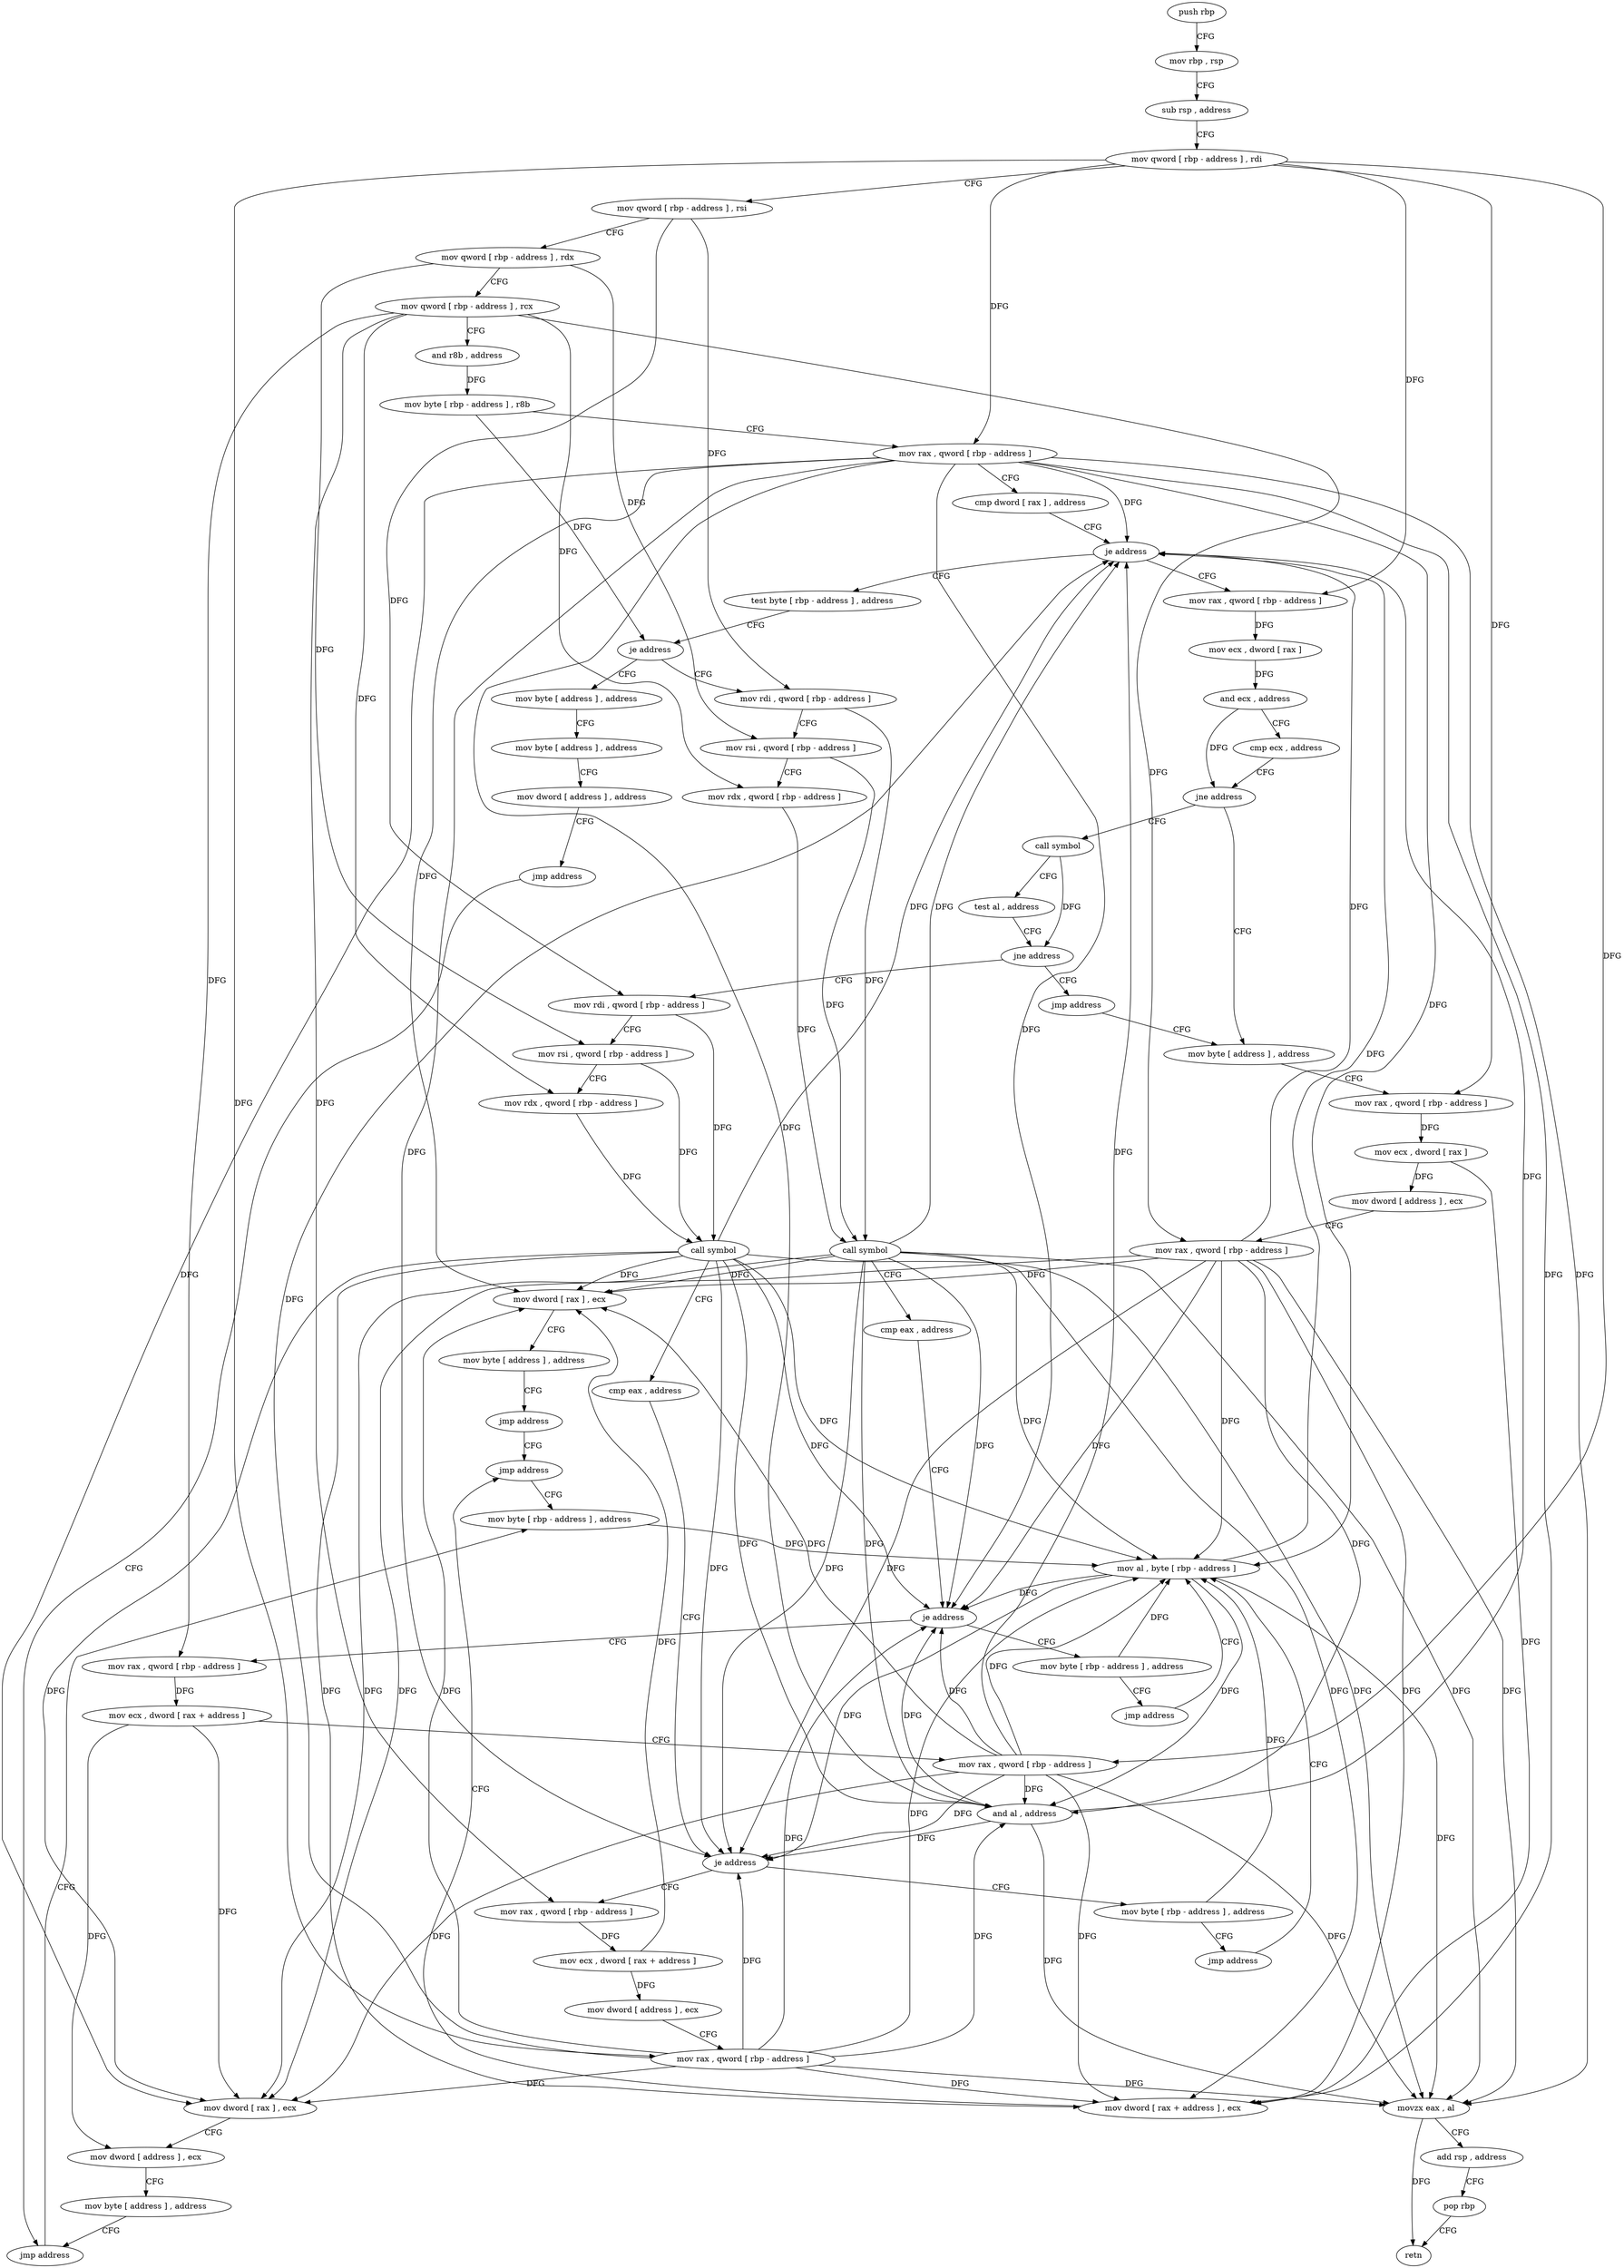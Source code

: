 digraph "func" {
"4246032" [label = "push rbp" ]
"4246033" [label = "mov rbp , rsp" ]
"4246036" [label = "sub rsp , address" ]
"4246040" [label = "mov qword [ rbp - address ] , rdi" ]
"4246044" [label = "mov qword [ rbp - address ] , rsi" ]
"4246048" [label = "mov qword [ rbp - address ] , rdx" ]
"4246052" [label = "mov qword [ rbp - address ] , rcx" ]
"4246056" [label = "and r8b , address" ]
"4246060" [label = "mov byte [ rbp - address ] , r8b" ]
"4246064" [label = "mov rax , qword [ rbp - address ]" ]
"4246068" [label = "cmp dword [ rax ] , address" ]
"4246071" [label = "je address" ]
"4246220" [label = "test byte [ rbp - address ] , address" ]
"4246077" [label = "mov rax , qword [ rbp - address ]" ]
"4246224" [label = "je address" ]
"4246262" [label = "mov rdi , qword [ rbp - address ]" ]
"4246230" [label = "mov byte [ address ] , address" ]
"4246081" [label = "mov ecx , dword [ rax ]" ]
"4246083" [label = "and ecx , address" ]
"4246089" [label = "cmp ecx , address" ]
"4246095" [label = "jne address" ]
"4246187" [label = "mov byte [ address ] , address" ]
"4246101" [label = "call symbol" ]
"4246266" [label = "mov rsi , qword [ rbp - address ]" ]
"4246270" [label = "mov rdx , qword [ rbp - address ]" ]
"4246274" [label = "call symbol" ]
"4246279" [label = "cmp eax , address" ]
"4246282" [label = "je address" ]
"4246297" [label = "mov rax , qword [ rbp - address ]" ]
"4246288" [label = "mov byte [ rbp - address ] , address" ]
"4246238" [label = "mov byte [ address ] , address" ]
"4246246" [label = "mov dword [ address ] , address" ]
"4246257" [label = "jmp address" ]
"4246325" [label = "jmp address" ]
"4246195" [label = "mov rax , qword [ rbp - address ]" ]
"4246199" [label = "mov ecx , dword [ rax ]" ]
"4246201" [label = "mov dword [ address ] , ecx" ]
"4246208" [label = "mov rax , qword [ rbp - address ]" ]
"4246212" [label = "mov dword [ rax + address ] , ecx" ]
"4246215" [label = "jmp address" ]
"4246106" [label = "test al , address" ]
"4246108" [label = "jne address" ]
"4246119" [label = "mov rdi , qword [ rbp - address ]" ]
"4246114" [label = "jmp address" ]
"4246301" [label = "mov ecx , dword [ rax + address ]" ]
"4246304" [label = "mov rax , qword [ rbp - address ]" ]
"4246308" [label = "mov dword [ rax ] , ecx" ]
"4246310" [label = "mov dword [ address ] , ecx" ]
"4246317" [label = "mov byte [ address ] , address" ]
"4246292" [label = "jmp address" ]
"4246334" [label = "mov al , byte [ rbp - address ]" ]
"4246330" [label = "mov byte [ rbp - address ] , address" ]
"4246123" [label = "mov rsi , qword [ rbp - address ]" ]
"4246127" [label = "mov rdx , qword [ rbp - address ]" ]
"4246131" [label = "call symbol" ]
"4246136" [label = "cmp eax , address" ]
"4246139" [label = "je address" ]
"4246154" [label = "mov rax , qword [ rbp - address ]" ]
"4246145" [label = "mov byte [ rbp - address ] , address" ]
"4246337" [label = "and al , address" ]
"4246339" [label = "movzx eax , al" ]
"4246342" [label = "add rsp , address" ]
"4246346" [label = "pop rbp" ]
"4246347" [label = "retn" ]
"4246158" [label = "mov ecx , dword [ rax + address ]" ]
"4246161" [label = "mov dword [ address ] , ecx" ]
"4246168" [label = "mov rax , qword [ rbp - address ]" ]
"4246172" [label = "mov dword [ rax ] , ecx" ]
"4246174" [label = "mov byte [ address ] , address" ]
"4246182" [label = "jmp address" ]
"4246149" [label = "jmp address" ]
"4246032" -> "4246033" [ label = "CFG" ]
"4246033" -> "4246036" [ label = "CFG" ]
"4246036" -> "4246040" [ label = "CFG" ]
"4246040" -> "4246044" [ label = "CFG" ]
"4246040" -> "4246064" [ label = "DFG" ]
"4246040" -> "4246077" [ label = "DFG" ]
"4246040" -> "4246195" [ label = "DFG" ]
"4246040" -> "4246304" [ label = "DFG" ]
"4246040" -> "4246168" [ label = "DFG" ]
"4246044" -> "4246048" [ label = "CFG" ]
"4246044" -> "4246262" [ label = "DFG" ]
"4246044" -> "4246119" [ label = "DFG" ]
"4246048" -> "4246052" [ label = "CFG" ]
"4246048" -> "4246266" [ label = "DFG" ]
"4246048" -> "4246123" [ label = "DFG" ]
"4246052" -> "4246056" [ label = "CFG" ]
"4246052" -> "4246270" [ label = "DFG" ]
"4246052" -> "4246208" [ label = "DFG" ]
"4246052" -> "4246297" [ label = "DFG" ]
"4246052" -> "4246127" [ label = "DFG" ]
"4246052" -> "4246154" [ label = "DFG" ]
"4246056" -> "4246060" [ label = "DFG" ]
"4246060" -> "4246064" [ label = "CFG" ]
"4246060" -> "4246224" [ label = "DFG" ]
"4246064" -> "4246068" [ label = "CFG" ]
"4246064" -> "4246071" [ label = "DFG" ]
"4246064" -> "4246282" [ label = "DFG" ]
"4246064" -> "4246212" [ label = "DFG" ]
"4246064" -> "4246308" [ label = "DFG" ]
"4246064" -> "4246139" [ label = "DFG" ]
"4246064" -> "4246334" [ label = "DFG" ]
"4246064" -> "4246337" [ label = "DFG" ]
"4246064" -> "4246339" [ label = "DFG" ]
"4246064" -> "4246172" [ label = "DFG" ]
"4246068" -> "4246071" [ label = "CFG" ]
"4246071" -> "4246220" [ label = "CFG" ]
"4246071" -> "4246077" [ label = "CFG" ]
"4246220" -> "4246224" [ label = "CFG" ]
"4246077" -> "4246081" [ label = "DFG" ]
"4246224" -> "4246262" [ label = "CFG" ]
"4246224" -> "4246230" [ label = "CFG" ]
"4246262" -> "4246266" [ label = "CFG" ]
"4246262" -> "4246274" [ label = "DFG" ]
"4246230" -> "4246238" [ label = "CFG" ]
"4246081" -> "4246083" [ label = "DFG" ]
"4246083" -> "4246089" [ label = "CFG" ]
"4246083" -> "4246095" [ label = "DFG" ]
"4246089" -> "4246095" [ label = "CFG" ]
"4246095" -> "4246187" [ label = "CFG" ]
"4246095" -> "4246101" [ label = "CFG" ]
"4246187" -> "4246195" [ label = "CFG" ]
"4246101" -> "4246106" [ label = "CFG" ]
"4246101" -> "4246108" [ label = "DFG" ]
"4246266" -> "4246270" [ label = "CFG" ]
"4246266" -> "4246274" [ label = "DFG" ]
"4246270" -> "4246274" [ label = "DFG" ]
"4246274" -> "4246279" [ label = "CFG" ]
"4246274" -> "4246071" [ label = "DFG" ]
"4246274" -> "4246282" [ label = "DFG" ]
"4246274" -> "4246212" [ label = "DFG" ]
"4246274" -> "4246308" [ label = "DFG" ]
"4246274" -> "4246139" [ label = "DFG" ]
"4246274" -> "4246334" [ label = "DFG" ]
"4246274" -> "4246337" [ label = "DFG" ]
"4246274" -> "4246339" [ label = "DFG" ]
"4246274" -> "4246172" [ label = "DFG" ]
"4246279" -> "4246282" [ label = "CFG" ]
"4246282" -> "4246297" [ label = "CFG" ]
"4246282" -> "4246288" [ label = "CFG" ]
"4246297" -> "4246301" [ label = "DFG" ]
"4246288" -> "4246292" [ label = "CFG" ]
"4246288" -> "4246334" [ label = "DFG" ]
"4246238" -> "4246246" [ label = "CFG" ]
"4246246" -> "4246257" [ label = "CFG" ]
"4246257" -> "4246325" [ label = "CFG" ]
"4246325" -> "4246330" [ label = "CFG" ]
"4246195" -> "4246199" [ label = "DFG" ]
"4246199" -> "4246201" [ label = "DFG" ]
"4246199" -> "4246212" [ label = "DFG" ]
"4246201" -> "4246208" [ label = "CFG" ]
"4246208" -> "4246212" [ label = "DFG" ]
"4246208" -> "4246071" [ label = "DFG" ]
"4246208" -> "4246282" [ label = "DFG" ]
"4246208" -> "4246308" [ label = "DFG" ]
"4246208" -> "4246139" [ label = "DFG" ]
"4246208" -> "4246334" [ label = "DFG" ]
"4246208" -> "4246337" [ label = "DFG" ]
"4246208" -> "4246339" [ label = "DFG" ]
"4246208" -> "4246172" [ label = "DFG" ]
"4246212" -> "4246215" [ label = "CFG" ]
"4246215" -> "4246330" [ label = "CFG" ]
"4246106" -> "4246108" [ label = "CFG" ]
"4246108" -> "4246119" [ label = "CFG" ]
"4246108" -> "4246114" [ label = "CFG" ]
"4246119" -> "4246123" [ label = "CFG" ]
"4246119" -> "4246131" [ label = "DFG" ]
"4246114" -> "4246187" [ label = "CFG" ]
"4246301" -> "4246304" [ label = "CFG" ]
"4246301" -> "4246308" [ label = "DFG" ]
"4246301" -> "4246310" [ label = "DFG" ]
"4246304" -> "4246308" [ label = "DFG" ]
"4246304" -> "4246071" [ label = "DFG" ]
"4246304" -> "4246282" [ label = "DFG" ]
"4246304" -> "4246212" [ label = "DFG" ]
"4246304" -> "4246139" [ label = "DFG" ]
"4246304" -> "4246334" [ label = "DFG" ]
"4246304" -> "4246337" [ label = "DFG" ]
"4246304" -> "4246339" [ label = "DFG" ]
"4246304" -> "4246172" [ label = "DFG" ]
"4246308" -> "4246310" [ label = "CFG" ]
"4246310" -> "4246317" [ label = "CFG" ]
"4246317" -> "4246325" [ label = "CFG" ]
"4246292" -> "4246334" [ label = "CFG" ]
"4246334" -> "4246337" [ label = "DFG" ]
"4246334" -> "4246071" [ label = "DFG" ]
"4246334" -> "4246282" [ label = "DFG" ]
"4246334" -> "4246139" [ label = "DFG" ]
"4246334" -> "4246339" [ label = "DFG" ]
"4246330" -> "4246334" [ label = "DFG" ]
"4246123" -> "4246127" [ label = "CFG" ]
"4246123" -> "4246131" [ label = "DFG" ]
"4246127" -> "4246131" [ label = "DFG" ]
"4246131" -> "4246136" [ label = "CFG" ]
"4246131" -> "4246071" [ label = "DFG" ]
"4246131" -> "4246282" [ label = "DFG" ]
"4246131" -> "4246212" [ label = "DFG" ]
"4246131" -> "4246308" [ label = "DFG" ]
"4246131" -> "4246139" [ label = "DFG" ]
"4246131" -> "4246334" [ label = "DFG" ]
"4246131" -> "4246337" [ label = "DFG" ]
"4246131" -> "4246339" [ label = "DFG" ]
"4246131" -> "4246172" [ label = "DFG" ]
"4246136" -> "4246139" [ label = "CFG" ]
"4246139" -> "4246154" [ label = "CFG" ]
"4246139" -> "4246145" [ label = "CFG" ]
"4246154" -> "4246158" [ label = "DFG" ]
"4246145" -> "4246149" [ label = "CFG" ]
"4246145" -> "4246334" [ label = "DFG" ]
"4246337" -> "4246339" [ label = "DFG" ]
"4246337" -> "4246071" [ label = "DFG" ]
"4246337" -> "4246282" [ label = "DFG" ]
"4246337" -> "4246139" [ label = "DFG" ]
"4246339" -> "4246342" [ label = "CFG" ]
"4246339" -> "4246347" [ label = "DFG" ]
"4246342" -> "4246346" [ label = "CFG" ]
"4246346" -> "4246347" [ label = "CFG" ]
"4246158" -> "4246161" [ label = "DFG" ]
"4246158" -> "4246172" [ label = "DFG" ]
"4246161" -> "4246168" [ label = "CFG" ]
"4246168" -> "4246172" [ label = "DFG" ]
"4246168" -> "4246071" [ label = "DFG" ]
"4246168" -> "4246282" [ label = "DFG" ]
"4246168" -> "4246139" [ label = "DFG" ]
"4246168" -> "4246337" [ label = "DFG" ]
"4246168" -> "4246339" [ label = "DFG" ]
"4246168" -> "4246212" [ label = "DFG" ]
"4246168" -> "4246308" [ label = "DFG" ]
"4246168" -> "4246334" [ label = "DFG" ]
"4246172" -> "4246174" [ label = "CFG" ]
"4246174" -> "4246182" [ label = "CFG" ]
"4246182" -> "4246215" [ label = "CFG" ]
"4246149" -> "4246334" [ label = "CFG" ]
}
